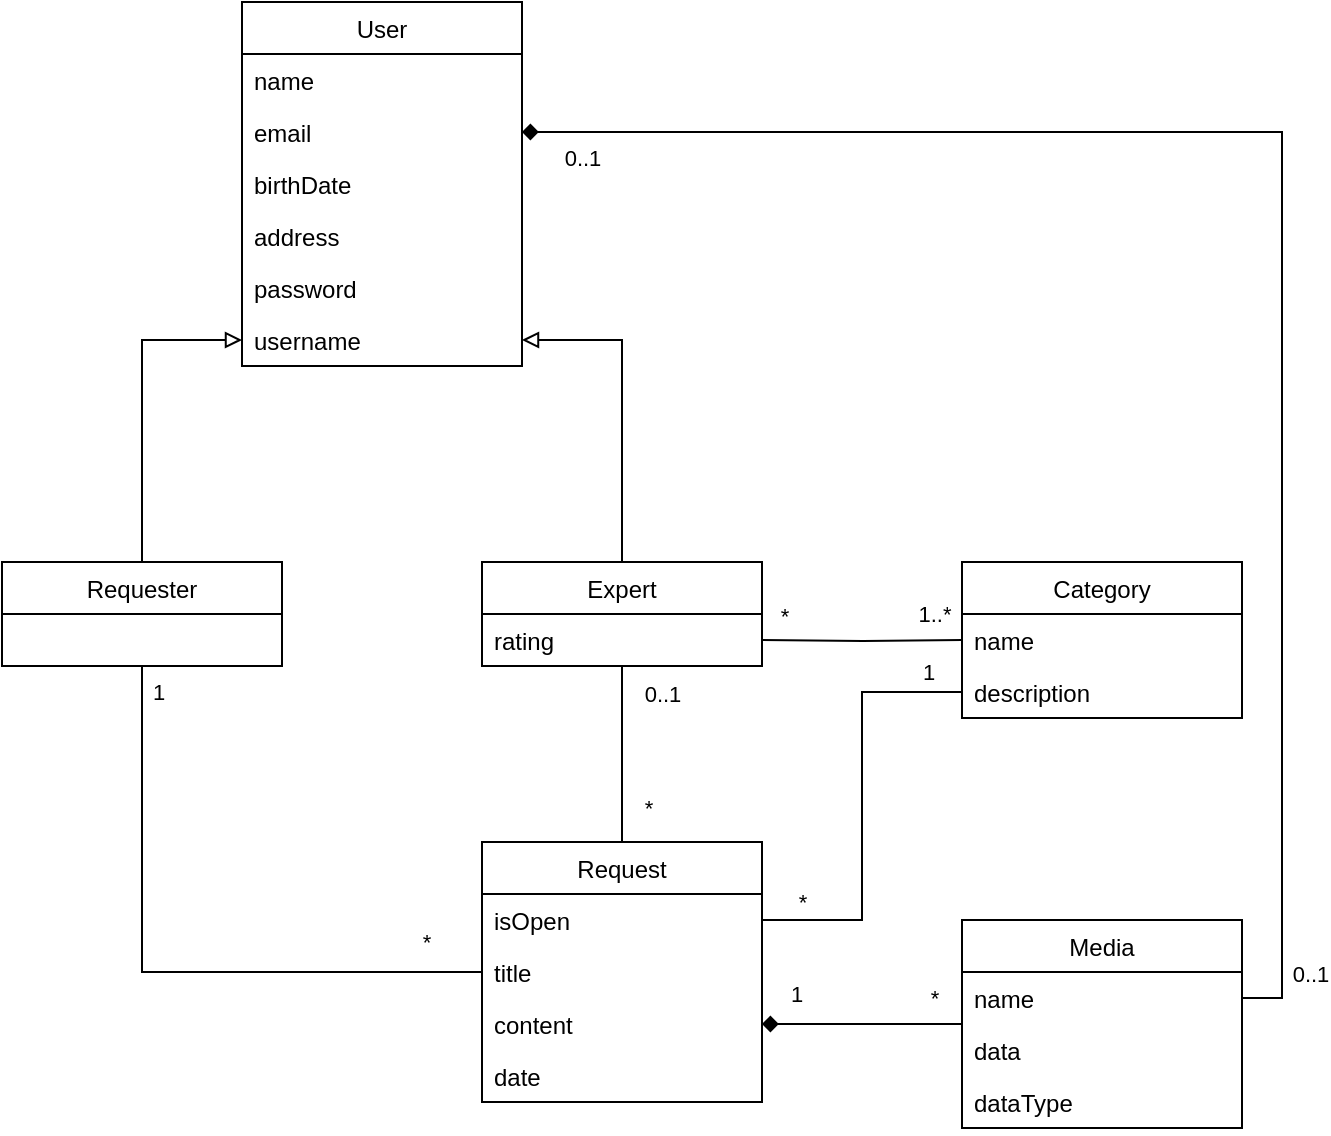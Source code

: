 <mxfile version="18.0.6" type="github">
  <diagram id="ZDxlIlINszNL1pdcRN4t" name="Page-1">
    <mxGraphModel dx="946" dy="560" grid="1" gridSize="10" guides="1" tooltips="1" connect="1" arrows="1" fold="1" page="1" pageScale="1" pageWidth="827" pageHeight="1169" math="0" shadow="0">
      <root>
        <mxCell id="0" />
        <mxCell id="1" parent="0" />
        <mxCell id="tl_DVhKCwuZq20K7D5vW-9" value="User" style="swimlane;fontStyle=0;childLayout=stackLayout;horizontal=1;startSize=26;fillColor=none;horizontalStack=0;resizeParent=1;resizeParentMax=0;resizeLast=0;collapsible=1;marginBottom=0;" parent="1" vertex="1">
          <mxGeometry x="170" y="40" width="140" height="182" as="geometry" />
        </mxCell>
        <mxCell id="tl_DVhKCwuZq20K7D5vW-11" value="name" style="text;strokeColor=none;fillColor=none;align=left;verticalAlign=top;spacingLeft=4;spacingRight=4;overflow=hidden;rotatable=0;points=[[0,0.5],[1,0.5]];portConstraint=eastwest;" parent="tl_DVhKCwuZq20K7D5vW-9" vertex="1">
          <mxGeometry y="26" width="140" height="26" as="geometry" />
        </mxCell>
        <mxCell id="tl_DVhKCwuZq20K7D5vW-12" value="email" style="text;strokeColor=none;fillColor=none;align=left;verticalAlign=top;spacingLeft=4;spacingRight=4;overflow=hidden;rotatable=0;points=[[0,0.5],[1,0.5]];portConstraint=eastwest;" parent="tl_DVhKCwuZq20K7D5vW-9" vertex="1">
          <mxGeometry y="52" width="140" height="26" as="geometry" />
        </mxCell>
        <mxCell id="tl_DVhKCwuZq20K7D5vW-46" value="birthDate" style="text;strokeColor=none;fillColor=none;align=left;verticalAlign=top;spacingLeft=4;spacingRight=4;overflow=hidden;rotatable=0;points=[[0,0.5],[1,0.5]];portConstraint=eastwest;" parent="tl_DVhKCwuZq20K7D5vW-9" vertex="1">
          <mxGeometry y="78" width="140" height="26" as="geometry" />
        </mxCell>
        <mxCell id="tl_DVhKCwuZq20K7D5vW-47" value="address" style="text;strokeColor=none;fillColor=none;align=left;verticalAlign=top;spacingLeft=4;spacingRight=4;overflow=hidden;rotatable=0;points=[[0,0.5],[1,0.5]];portConstraint=eastwest;" parent="tl_DVhKCwuZq20K7D5vW-9" vertex="1">
          <mxGeometry y="104" width="140" height="26" as="geometry" />
        </mxCell>
        <mxCell id="tl_DVhKCwuZq20K7D5vW-48" value="password" style="text;strokeColor=none;fillColor=none;align=left;verticalAlign=top;spacingLeft=4;spacingRight=4;overflow=hidden;rotatable=0;points=[[0,0.5],[1,0.5]];portConstraint=eastwest;" parent="tl_DVhKCwuZq20K7D5vW-9" vertex="1">
          <mxGeometry y="130" width="140" height="26" as="geometry" />
        </mxCell>
        <mxCell id="tl_DVhKCwuZq20K7D5vW-49" value="username" style="text;strokeColor=none;fillColor=none;align=left;verticalAlign=top;spacingLeft=4;spacingRight=4;overflow=hidden;rotatable=0;points=[[0,0.5],[1,0.5]];portConstraint=eastwest;" parent="tl_DVhKCwuZq20K7D5vW-9" vertex="1">
          <mxGeometry y="156" width="140" height="26" as="geometry" />
        </mxCell>
        <mxCell id="urGP4aQNx4Tb6P65iN4q-1" style="edgeStyle=orthogonalEdgeStyle;rounded=0;orthogonalLoop=1;jettySize=auto;html=1;exitX=0.5;exitY=0;exitDx=0;exitDy=0;entryX=0;entryY=0.5;entryDx=0;entryDy=0;endArrow=block;endFill=0;" edge="1" parent="1" source="tl_DVhKCwuZq20K7D5vW-37" target="tl_DVhKCwuZq20K7D5vW-49">
          <mxGeometry relative="1" as="geometry" />
        </mxCell>
        <mxCell id="tl_DVhKCwuZq20K7D5vW-37" value="Requester" style="swimlane;fontStyle=0;childLayout=stackLayout;horizontal=1;startSize=26;fillColor=none;horizontalStack=0;resizeParent=1;resizeParentMax=0;resizeLast=0;collapsible=1;marginBottom=0;" parent="1" vertex="1">
          <mxGeometry x="50" y="320" width="140" height="52" as="geometry" />
        </mxCell>
        <mxCell id="urGP4aQNx4Tb6P65iN4q-2" style="edgeStyle=orthogonalEdgeStyle;rounded=0;orthogonalLoop=1;jettySize=auto;html=1;exitX=0.5;exitY=0;exitDx=0;exitDy=0;entryX=1;entryY=0.5;entryDx=0;entryDy=0;endArrow=block;endFill=0;" edge="1" parent="1" source="tl_DVhKCwuZq20K7D5vW-41" target="tl_DVhKCwuZq20K7D5vW-49">
          <mxGeometry relative="1" as="geometry" />
        </mxCell>
        <mxCell id="tl_DVhKCwuZq20K7D5vW-41" value="Expert" style="swimlane;fontStyle=0;childLayout=stackLayout;horizontal=1;startSize=26;fillColor=none;horizontalStack=0;resizeParent=1;resizeParentMax=0;resizeLast=0;collapsible=1;marginBottom=0;" parent="1" vertex="1">
          <mxGeometry x="290" y="320" width="140" height="52" as="geometry" />
        </mxCell>
        <mxCell id="tl_DVhKCwuZq20K7D5vW-85" value="rating" style="text;strokeColor=none;fillColor=none;align=left;verticalAlign=top;spacingLeft=4;spacingRight=4;overflow=hidden;rotatable=0;points=[[0,0.5],[1,0.5]];portConstraint=eastwest;" parent="tl_DVhKCwuZq20K7D5vW-41" vertex="1">
          <mxGeometry y="26" width="140" height="26" as="geometry" />
        </mxCell>
        <mxCell id="tl_DVhKCwuZq20K7D5vW-52" value="Category" style="swimlane;fontStyle=0;childLayout=stackLayout;horizontal=1;startSize=26;fillColor=none;horizontalStack=0;resizeParent=1;resizeParentMax=0;resizeLast=0;collapsible=1;marginBottom=0;" parent="1" vertex="1">
          <mxGeometry x="530" y="320" width="140" height="78" as="geometry" />
        </mxCell>
        <mxCell id="tl_DVhKCwuZq20K7D5vW-53" value="name" style="text;strokeColor=none;fillColor=none;align=left;verticalAlign=top;spacingLeft=4;spacingRight=4;overflow=hidden;rotatable=0;points=[[0,0.5],[1,0.5]];portConstraint=eastwest;" parent="tl_DVhKCwuZq20K7D5vW-52" vertex="1">
          <mxGeometry y="26" width="140" height="26" as="geometry" />
        </mxCell>
        <mxCell id="tl_DVhKCwuZq20K7D5vW-54" value="description" style="text;strokeColor=none;fillColor=none;align=left;verticalAlign=top;spacingLeft=4;spacingRight=4;overflow=hidden;rotatable=0;points=[[0,0.5],[1,0.5]];portConstraint=eastwest;" parent="tl_DVhKCwuZq20K7D5vW-52" vertex="1">
          <mxGeometry y="52" width="140" height="26" as="geometry" />
        </mxCell>
        <mxCell id="tl_DVhKCwuZq20K7D5vW-56" style="edgeStyle=orthogonalEdgeStyle;rounded=0;orthogonalLoop=1;jettySize=auto;html=1;endArrow=none;endFill=0;" parent="1" target="tl_DVhKCwuZq20K7D5vW-53" edge="1">
          <mxGeometry relative="1" as="geometry">
            <mxPoint x="430" y="359" as="sourcePoint" />
          </mxGeometry>
        </mxCell>
        <mxCell id="tl_DVhKCwuZq20K7D5vW-57" value="1..*" style="edgeLabel;html=1;align=center;verticalAlign=middle;resizable=0;points=[];" parent="tl_DVhKCwuZq20K7D5vW-56" vertex="1" connectable="0">
          <mxGeometry x="0.34" y="-1" relative="1" as="geometry">
            <mxPoint x="19" y="-14" as="offset" />
          </mxGeometry>
        </mxCell>
        <mxCell id="tl_DVhKCwuZq20K7D5vW-58" value="*" style="edgeLabel;html=1;align=center;verticalAlign=middle;resizable=0;points=[];" parent="tl_DVhKCwuZq20K7D5vW-56" vertex="1" connectable="0">
          <mxGeometry x="-0.566" y="-3" relative="1" as="geometry">
            <mxPoint x="-11" y="-15" as="offset" />
          </mxGeometry>
        </mxCell>
        <mxCell id="tl_DVhKCwuZq20K7D5vW-73" style="edgeStyle=orthogonalEdgeStyle;rounded=0;orthogonalLoop=1;jettySize=auto;html=1;endArrow=none;endFill=0;entryX=0.5;entryY=1;entryDx=0;entryDy=0;" parent="1" source="tl_DVhKCwuZq20K7D5vW-61" target="tl_DVhKCwuZq20K7D5vW-41" edge="1">
          <mxGeometry relative="1" as="geometry">
            <mxPoint x="343" y="370" as="targetPoint" />
          </mxGeometry>
        </mxCell>
        <mxCell id="tl_DVhKCwuZq20K7D5vW-78" value="0..1" style="edgeLabel;html=1;align=center;verticalAlign=middle;resizable=0;points=[];" parent="tl_DVhKCwuZq20K7D5vW-73" vertex="1" connectable="0">
          <mxGeometry x="0.394" relative="1" as="geometry">
            <mxPoint x="20" y="-13" as="offset" />
          </mxGeometry>
        </mxCell>
        <mxCell id="tl_DVhKCwuZq20K7D5vW-79" value="*" style="edgeLabel;html=1;align=center;verticalAlign=middle;resizable=0;points=[];" parent="tl_DVhKCwuZq20K7D5vW-73" vertex="1" connectable="0">
          <mxGeometry x="-0.212" relative="1" as="geometry">
            <mxPoint x="13" y="17" as="offset" />
          </mxGeometry>
        </mxCell>
        <mxCell id="tl_DVhKCwuZq20K7D5vW-61" value="Request" style="swimlane;fontStyle=0;childLayout=stackLayout;horizontal=1;startSize=26;fillColor=none;horizontalStack=0;resizeParent=1;resizeParentMax=0;resizeLast=0;collapsible=1;marginBottom=0;" parent="1" vertex="1">
          <mxGeometry x="290" y="460" width="140" height="130" as="geometry" />
        </mxCell>
        <mxCell id="tl_DVhKCwuZq20K7D5vW-62" value="isOpen" style="text;strokeColor=none;fillColor=none;align=left;verticalAlign=top;spacingLeft=4;spacingRight=4;overflow=hidden;rotatable=0;points=[[0,0.5],[1,0.5]];portConstraint=eastwest;" parent="tl_DVhKCwuZq20K7D5vW-61" vertex="1">
          <mxGeometry y="26" width="140" height="26" as="geometry" />
        </mxCell>
        <mxCell id="tl_DVhKCwuZq20K7D5vW-65" value="title" style="text;strokeColor=none;fillColor=none;align=left;verticalAlign=top;spacingLeft=4;spacingRight=4;overflow=hidden;rotatable=0;points=[[0,0.5],[1,0.5]];portConstraint=eastwest;" parent="tl_DVhKCwuZq20K7D5vW-61" vertex="1">
          <mxGeometry y="52" width="140" height="26" as="geometry" />
        </mxCell>
        <mxCell id="tl_DVhKCwuZq20K7D5vW-67" value="content" style="text;strokeColor=none;fillColor=none;align=left;verticalAlign=top;spacingLeft=4;spacingRight=4;overflow=hidden;rotatable=0;points=[[0,0.5],[1,0.5]];portConstraint=eastwest;" parent="tl_DVhKCwuZq20K7D5vW-61" vertex="1">
          <mxGeometry y="78" width="140" height="26" as="geometry" />
        </mxCell>
        <mxCell id="tl_DVhKCwuZq20K7D5vW-71" value="date" style="text;strokeColor=none;fillColor=none;align=left;verticalAlign=top;spacingLeft=4;spacingRight=4;overflow=hidden;rotatable=0;points=[[0,0.5],[1,0.5]];portConstraint=eastwest;" parent="tl_DVhKCwuZq20K7D5vW-61" vertex="1">
          <mxGeometry y="104" width="140" height="26" as="geometry" />
        </mxCell>
        <mxCell id="tl_DVhKCwuZq20K7D5vW-75" style="edgeStyle=orthogonalEdgeStyle;rounded=0;orthogonalLoop=1;jettySize=auto;html=1;entryX=1;entryY=0.5;entryDx=0;entryDy=0;endArrow=diamond;endFill=1;startArrow=none;startFill=0;" parent="1" source="tl_DVhKCwuZq20K7D5vW-68" target="tl_DVhKCwuZq20K7D5vW-67" edge="1">
          <mxGeometry relative="1" as="geometry" />
        </mxCell>
        <mxCell id="tl_DVhKCwuZq20K7D5vW-83" value="*" style="edgeLabel;html=1;align=center;verticalAlign=middle;resizable=0;points=[];" parent="tl_DVhKCwuZq20K7D5vW-75" vertex="1" connectable="0">
          <mxGeometry x="0.054" y="-2" relative="1" as="geometry">
            <mxPoint x="38" y="-11" as="offset" />
          </mxGeometry>
        </mxCell>
        <mxCell id="tl_DVhKCwuZq20K7D5vW-84" value="1" style="edgeLabel;html=1;align=center;verticalAlign=middle;resizable=0;points=[];" parent="tl_DVhKCwuZq20K7D5vW-75" vertex="1" connectable="0">
          <mxGeometry x="0.494" y="-1" relative="1" as="geometry">
            <mxPoint x="-9" y="-14" as="offset" />
          </mxGeometry>
        </mxCell>
        <mxCell id="tl_DVhKCwuZq20K7D5vW-68" value="Media" style="swimlane;fontStyle=0;childLayout=stackLayout;horizontal=1;startSize=26;fillColor=none;horizontalStack=0;resizeParent=1;resizeParentMax=0;resizeLast=0;collapsible=1;marginBottom=0;" parent="1" vertex="1">
          <mxGeometry x="530" y="499" width="140" height="104" as="geometry" />
        </mxCell>
        <mxCell id="tl_DVhKCwuZq20K7D5vW-76" value="name" style="text;strokeColor=none;fillColor=none;align=left;verticalAlign=top;spacingLeft=4;spacingRight=4;overflow=hidden;rotatable=0;points=[[0,0.5],[1,0.5]];portConstraint=eastwest;" parent="tl_DVhKCwuZq20K7D5vW-68" vertex="1">
          <mxGeometry y="26" width="140" height="26" as="geometry" />
        </mxCell>
        <mxCell id="tl_DVhKCwuZq20K7D5vW-69" value="data" style="text;strokeColor=none;fillColor=none;align=left;verticalAlign=top;spacingLeft=4;spacingRight=4;overflow=hidden;rotatable=0;points=[[0,0.5],[1,0.5]];portConstraint=eastwest;" parent="tl_DVhKCwuZq20K7D5vW-68" vertex="1">
          <mxGeometry y="52" width="140" height="26" as="geometry" />
        </mxCell>
        <mxCell id="tl_DVhKCwuZq20K7D5vW-70" value="dataType" style="text;strokeColor=none;fillColor=none;align=left;verticalAlign=top;spacingLeft=4;spacingRight=4;overflow=hidden;rotatable=0;points=[[0,0.5],[1,0.5]];portConstraint=eastwest;" parent="tl_DVhKCwuZq20K7D5vW-68" vertex="1">
          <mxGeometry y="78" width="140" height="26" as="geometry" />
        </mxCell>
        <mxCell id="tl_DVhKCwuZq20K7D5vW-72" style="edgeStyle=orthogonalEdgeStyle;rounded=0;orthogonalLoop=1;jettySize=auto;html=1;entryX=0.5;entryY=1;entryDx=0;entryDy=0;endArrow=none;endFill=0;" parent="1" source="tl_DVhKCwuZq20K7D5vW-65" target="tl_DVhKCwuZq20K7D5vW-37" edge="1">
          <mxGeometry relative="1" as="geometry" />
        </mxCell>
        <mxCell id="tl_DVhKCwuZq20K7D5vW-77" value="1" style="edgeLabel;html=1;align=center;verticalAlign=middle;resizable=0;points=[];" parent="tl_DVhKCwuZq20K7D5vW-72" vertex="1" connectable="0">
          <mxGeometry x="0.923" y="-2" relative="1" as="geometry">
            <mxPoint x="6" as="offset" />
          </mxGeometry>
        </mxCell>
        <mxCell id="tl_DVhKCwuZq20K7D5vW-80" value="*" style="edgeLabel;html=1;align=center;verticalAlign=middle;resizable=0;points=[];" parent="tl_DVhKCwuZq20K7D5vW-72" vertex="1" connectable="0">
          <mxGeometry x="-0.822" y="-1" relative="1" as="geometry">
            <mxPoint y="-14" as="offset" />
          </mxGeometry>
        </mxCell>
        <mxCell id="tl_DVhKCwuZq20K7D5vW-74" style="edgeStyle=orthogonalEdgeStyle;rounded=0;orthogonalLoop=1;jettySize=auto;html=1;entryX=1;entryY=0.5;entryDx=0;entryDy=0;endArrow=none;endFill=0;" parent="1" source="tl_DVhKCwuZq20K7D5vW-54" target="tl_DVhKCwuZq20K7D5vW-62" edge="1">
          <mxGeometry relative="1" as="geometry" />
        </mxCell>
        <mxCell id="tl_DVhKCwuZq20K7D5vW-81" value="1" style="edgeLabel;html=1;align=center;verticalAlign=middle;resizable=0;points=[];" parent="tl_DVhKCwuZq20K7D5vW-74" vertex="1" connectable="0">
          <mxGeometry x="-0.84" relative="1" as="geometry">
            <mxPoint y="-10" as="offset" />
          </mxGeometry>
        </mxCell>
        <mxCell id="tl_DVhKCwuZq20K7D5vW-82" value="*" style="edgeLabel;html=1;align=center;verticalAlign=middle;resizable=0;points=[];" parent="tl_DVhKCwuZq20K7D5vW-74" vertex="1" connectable="0">
          <mxGeometry x="0.678" y="-1" relative="1" as="geometry">
            <mxPoint x="-15" y="-8" as="offset" />
          </mxGeometry>
        </mxCell>
        <mxCell id="urGP4aQNx4Tb6P65iN4q-3" style="edgeStyle=orthogonalEdgeStyle;rounded=0;orthogonalLoop=1;jettySize=auto;html=1;exitX=1;exitY=0.5;exitDx=0;exitDy=0;entryX=1;entryY=0.5;entryDx=0;entryDy=0;endArrow=diamond;endFill=1;startArrow=none;startFill=0;" edge="1" parent="1" source="tl_DVhKCwuZq20K7D5vW-76" target="tl_DVhKCwuZq20K7D5vW-12">
          <mxGeometry relative="1" as="geometry" />
        </mxCell>
        <mxCell id="urGP4aQNx4Tb6P65iN4q-4" value="0..1" style="edgeLabel;html=1;align=center;verticalAlign=middle;resizable=0;points=[];" vertex="1" connectable="0" parent="urGP4aQNx4Tb6P65iN4q-3">
          <mxGeometry x="0.625" y="-2" relative="1" as="geometry">
            <mxPoint x="-126" y="15" as="offset" />
          </mxGeometry>
        </mxCell>
        <mxCell id="urGP4aQNx4Tb6P65iN4q-5" value="0..1" style="edgeLabel;html=1;align=center;verticalAlign=middle;resizable=0;points=[];" vertex="1" connectable="0" parent="1">
          <mxGeometry x="710" y="525" as="geometry">
            <mxPoint x="-6" y="1" as="offset" />
          </mxGeometry>
        </mxCell>
      </root>
    </mxGraphModel>
  </diagram>
</mxfile>
